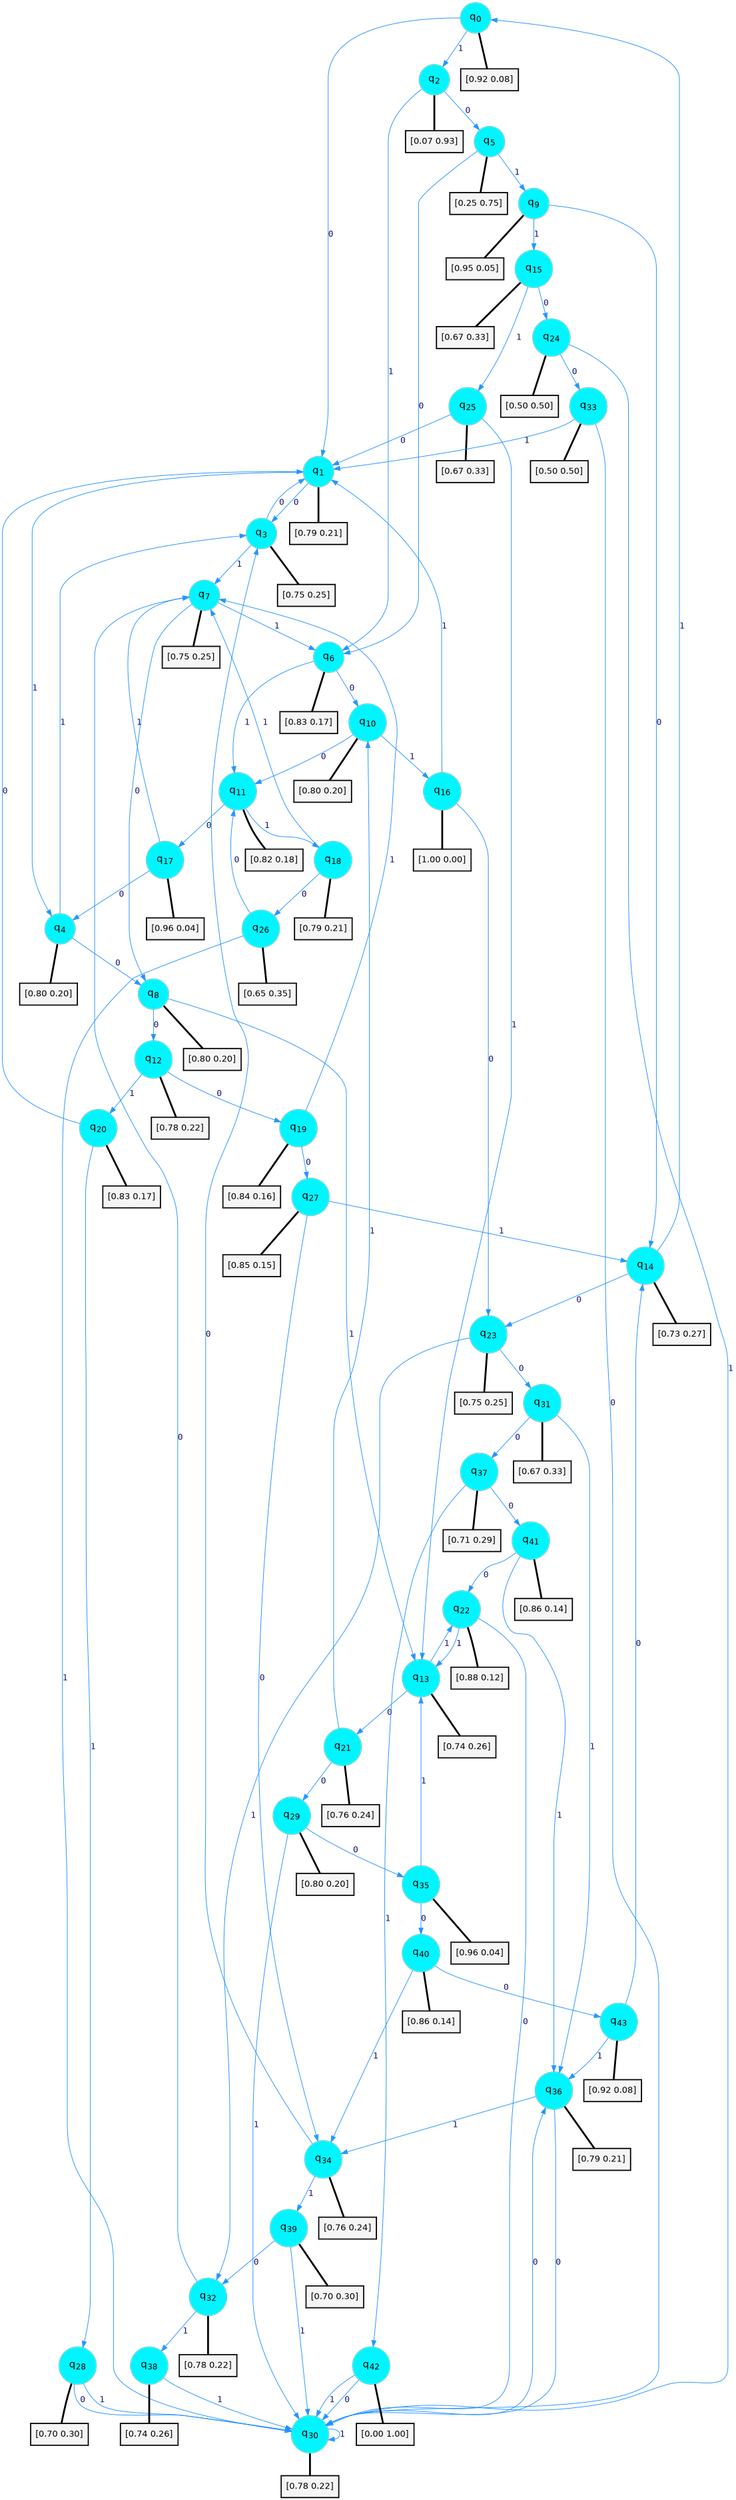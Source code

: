 digraph G {
graph [
bgcolor=transparent, dpi=300, rankdir=TD, size="40,25"];
node [
color=gray, fillcolor=turquoise1, fontcolor=black, fontname=Helvetica, fontsize=16, fontweight=bold, shape=circle, style=filled];
edge [
arrowsize=1, color=dodgerblue1, fontcolor=midnightblue, fontname=courier, fontweight=bold, penwidth=1, style=solid, weight=20];
0[label=<q<SUB>0</SUB>>];
1[label=<q<SUB>1</SUB>>];
2[label=<q<SUB>2</SUB>>];
3[label=<q<SUB>3</SUB>>];
4[label=<q<SUB>4</SUB>>];
5[label=<q<SUB>5</SUB>>];
6[label=<q<SUB>6</SUB>>];
7[label=<q<SUB>7</SUB>>];
8[label=<q<SUB>8</SUB>>];
9[label=<q<SUB>9</SUB>>];
10[label=<q<SUB>10</SUB>>];
11[label=<q<SUB>11</SUB>>];
12[label=<q<SUB>12</SUB>>];
13[label=<q<SUB>13</SUB>>];
14[label=<q<SUB>14</SUB>>];
15[label=<q<SUB>15</SUB>>];
16[label=<q<SUB>16</SUB>>];
17[label=<q<SUB>17</SUB>>];
18[label=<q<SUB>18</SUB>>];
19[label=<q<SUB>19</SUB>>];
20[label=<q<SUB>20</SUB>>];
21[label=<q<SUB>21</SUB>>];
22[label=<q<SUB>22</SUB>>];
23[label=<q<SUB>23</SUB>>];
24[label=<q<SUB>24</SUB>>];
25[label=<q<SUB>25</SUB>>];
26[label=<q<SUB>26</SUB>>];
27[label=<q<SUB>27</SUB>>];
28[label=<q<SUB>28</SUB>>];
29[label=<q<SUB>29</SUB>>];
30[label=<q<SUB>30</SUB>>];
31[label=<q<SUB>31</SUB>>];
32[label=<q<SUB>32</SUB>>];
33[label=<q<SUB>33</SUB>>];
34[label=<q<SUB>34</SUB>>];
35[label=<q<SUB>35</SUB>>];
36[label=<q<SUB>36</SUB>>];
37[label=<q<SUB>37</SUB>>];
38[label=<q<SUB>38</SUB>>];
39[label=<q<SUB>39</SUB>>];
40[label=<q<SUB>40</SUB>>];
41[label=<q<SUB>41</SUB>>];
42[label=<q<SUB>42</SUB>>];
43[label=<q<SUB>43</SUB>>];
44[label="[0.92 0.08]", shape=box,fontcolor=black, fontname=Helvetica, fontsize=14, penwidth=2, fillcolor=whitesmoke,color=black];
45[label="[0.79 0.21]", shape=box,fontcolor=black, fontname=Helvetica, fontsize=14, penwidth=2, fillcolor=whitesmoke,color=black];
46[label="[0.07 0.93]", shape=box,fontcolor=black, fontname=Helvetica, fontsize=14, penwidth=2, fillcolor=whitesmoke,color=black];
47[label="[0.75 0.25]", shape=box,fontcolor=black, fontname=Helvetica, fontsize=14, penwidth=2, fillcolor=whitesmoke,color=black];
48[label="[0.80 0.20]", shape=box,fontcolor=black, fontname=Helvetica, fontsize=14, penwidth=2, fillcolor=whitesmoke,color=black];
49[label="[0.25 0.75]", shape=box,fontcolor=black, fontname=Helvetica, fontsize=14, penwidth=2, fillcolor=whitesmoke,color=black];
50[label="[0.83 0.17]", shape=box,fontcolor=black, fontname=Helvetica, fontsize=14, penwidth=2, fillcolor=whitesmoke,color=black];
51[label="[0.75 0.25]", shape=box,fontcolor=black, fontname=Helvetica, fontsize=14, penwidth=2, fillcolor=whitesmoke,color=black];
52[label="[0.80 0.20]", shape=box,fontcolor=black, fontname=Helvetica, fontsize=14, penwidth=2, fillcolor=whitesmoke,color=black];
53[label="[0.95 0.05]", shape=box,fontcolor=black, fontname=Helvetica, fontsize=14, penwidth=2, fillcolor=whitesmoke,color=black];
54[label="[0.80 0.20]", shape=box,fontcolor=black, fontname=Helvetica, fontsize=14, penwidth=2, fillcolor=whitesmoke,color=black];
55[label="[0.82 0.18]", shape=box,fontcolor=black, fontname=Helvetica, fontsize=14, penwidth=2, fillcolor=whitesmoke,color=black];
56[label="[0.78 0.22]", shape=box,fontcolor=black, fontname=Helvetica, fontsize=14, penwidth=2, fillcolor=whitesmoke,color=black];
57[label="[0.74 0.26]", shape=box,fontcolor=black, fontname=Helvetica, fontsize=14, penwidth=2, fillcolor=whitesmoke,color=black];
58[label="[0.73 0.27]", shape=box,fontcolor=black, fontname=Helvetica, fontsize=14, penwidth=2, fillcolor=whitesmoke,color=black];
59[label="[0.67 0.33]", shape=box,fontcolor=black, fontname=Helvetica, fontsize=14, penwidth=2, fillcolor=whitesmoke,color=black];
60[label="[1.00 0.00]", shape=box,fontcolor=black, fontname=Helvetica, fontsize=14, penwidth=2, fillcolor=whitesmoke,color=black];
61[label="[0.96 0.04]", shape=box,fontcolor=black, fontname=Helvetica, fontsize=14, penwidth=2, fillcolor=whitesmoke,color=black];
62[label="[0.79 0.21]", shape=box,fontcolor=black, fontname=Helvetica, fontsize=14, penwidth=2, fillcolor=whitesmoke,color=black];
63[label="[0.84 0.16]", shape=box,fontcolor=black, fontname=Helvetica, fontsize=14, penwidth=2, fillcolor=whitesmoke,color=black];
64[label="[0.83 0.17]", shape=box,fontcolor=black, fontname=Helvetica, fontsize=14, penwidth=2, fillcolor=whitesmoke,color=black];
65[label="[0.76 0.24]", shape=box,fontcolor=black, fontname=Helvetica, fontsize=14, penwidth=2, fillcolor=whitesmoke,color=black];
66[label="[0.88 0.12]", shape=box,fontcolor=black, fontname=Helvetica, fontsize=14, penwidth=2, fillcolor=whitesmoke,color=black];
67[label="[0.75 0.25]", shape=box,fontcolor=black, fontname=Helvetica, fontsize=14, penwidth=2, fillcolor=whitesmoke,color=black];
68[label="[0.50 0.50]", shape=box,fontcolor=black, fontname=Helvetica, fontsize=14, penwidth=2, fillcolor=whitesmoke,color=black];
69[label="[0.67 0.33]", shape=box,fontcolor=black, fontname=Helvetica, fontsize=14, penwidth=2, fillcolor=whitesmoke,color=black];
70[label="[0.65 0.35]", shape=box,fontcolor=black, fontname=Helvetica, fontsize=14, penwidth=2, fillcolor=whitesmoke,color=black];
71[label="[0.85 0.15]", shape=box,fontcolor=black, fontname=Helvetica, fontsize=14, penwidth=2, fillcolor=whitesmoke,color=black];
72[label="[0.70 0.30]", shape=box,fontcolor=black, fontname=Helvetica, fontsize=14, penwidth=2, fillcolor=whitesmoke,color=black];
73[label="[0.80 0.20]", shape=box,fontcolor=black, fontname=Helvetica, fontsize=14, penwidth=2, fillcolor=whitesmoke,color=black];
74[label="[0.78 0.22]", shape=box,fontcolor=black, fontname=Helvetica, fontsize=14, penwidth=2, fillcolor=whitesmoke,color=black];
75[label="[0.67 0.33]", shape=box,fontcolor=black, fontname=Helvetica, fontsize=14, penwidth=2, fillcolor=whitesmoke,color=black];
76[label="[0.78 0.22]", shape=box,fontcolor=black, fontname=Helvetica, fontsize=14, penwidth=2, fillcolor=whitesmoke,color=black];
77[label="[0.50 0.50]", shape=box,fontcolor=black, fontname=Helvetica, fontsize=14, penwidth=2, fillcolor=whitesmoke,color=black];
78[label="[0.76 0.24]", shape=box,fontcolor=black, fontname=Helvetica, fontsize=14, penwidth=2, fillcolor=whitesmoke,color=black];
79[label="[0.96 0.04]", shape=box,fontcolor=black, fontname=Helvetica, fontsize=14, penwidth=2, fillcolor=whitesmoke,color=black];
80[label="[0.79 0.21]", shape=box,fontcolor=black, fontname=Helvetica, fontsize=14, penwidth=2, fillcolor=whitesmoke,color=black];
81[label="[0.71 0.29]", shape=box,fontcolor=black, fontname=Helvetica, fontsize=14, penwidth=2, fillcolor=whitesmoke,color=black];
82[label="[0.74 0.26]", shape=box,fontcolor=black, fontname=Helvetica, fontsize=14, penwidth=2, fillcolor=whitesmoke,color=black];
83[label="[0.70 0.30]", shape=box,fontcolor=black, fontname=Helvetica, fontsize=14, penwidth=2, fillcolor=whitesmoke,color=black];
84[label="[0.86 0.14]", shape=box,fontcolor=black, fontname=Helvetica, fontsize=14, penwidth=2, fillcolor=whitesmoke,color=black];
85[label="[0.86 0.14]", shape=box,fontcolor=black, fontname=Helvetica, fontsize=14, penwidth=2, fillcolor=whitesmoke,color=black];
86[label="[0.00 1.00]", shape=box,fontcolor=black, fontname=Helvetica, fontsize=14, penwidth=2, fillcolor=whitesmoke,color=black];
87[label="[0.92 0.08]", shape=box,fontcolor=black, fontname=Helvetica, fontsize=14, penwidth=2, fillcolor=whitesmoke,color=black];
0->1 [label=0];
0->2 [label=1];
0->44 [arrowhead=none, penwidth=3,color=black];
1->3 [label=0];
1->4 [label=1];
1->45 [arrowhead=none, penwidth=3,color=black];
2->5 [label=0];
2->6 [label=1];
2->46 [arrowhead=none, penwidth=3,color=black];
3->1 [label=0];
3->7 [label=1];
3->47 [arrowhead=none, penwidth=3,color=black];
4->8 [label=0];
4->3 [label=1];
4->48 [arrowhead=none, penwidth=3,color=black];
5->6 [label=0];
5->9 [label=1];
5->49 [arrowhead=none, penwidth=3,color=black];
6->10 [label=0];
6->11 [label=1];
6->50 [arrowhead=none, penwidth=3,color=black];
7->8 [label=0];
7->6 [label=1];
7->51 [arrowhead=none, penwidth=3,color=black];
8->12 [label=0];
8->13 [label=1];
8->52 [arrowhead=none, penwidth=3,color=black];
9->14 [label=0];
9->15 [label=1];
9->53 [arrowhead=none, penwidth=3,color=black];
10->11 [label=0];
10->16 [label=1];
10->54 [arrowhead=none, penwidth=3,color=black];
11->17 [label=0];
11->18 [label=1];
11->55 [arrowhead=none, penwidth=3,color=black];
12->19 [label=0];
12->20 [label=1];
12->56 [arrowhead=none, penwidth=3,color=black];
13->21 [label=0];
13->22 [label=1];
13->57 [arrowhead=none, penwidth=3,color=black];
14->23 [label=0];
14->0 [label=1];
14->58 [arrowhead=none, penwidth=3,color=black];
15->24 [label=0];
15->25 [label=1];
15->59 [arrowhead=none, penwidth=3,color=black];
16->23 [label=0];
16->1 [label=1];
16->60 [arrowhead=none, penwidth=3,color=black];
17->4 [label=0];
17->7 [label=1];
17->61 [arrowhead=none, penwidth=3,color=black];
18->26 [label=0];
18->7 [label=1];
18->62 [arrowhead=none, penwidth=3,color=black];
19->27 [label=0];
19->7 [label=1];
19->63 [arrowhead=none, penwidth=3,color=black];
20->1 [label=0];
20->28 [label=1];
20->64 [arrowhead=none, penwidth=3,color=black];
21->29 [label=0];
21->10 [label=1];
21->65 [arrowhead=none, penwidth=3,color=black];
22->30 [label=0];
22->13 [label=1];
22->66 [arrowhead=none, penwidth=3,color=black];
23->31 [label=0];
23->32 [label=1];
23->67 [arrowhead=none, penwidth=3,color=black];
24->33 [label=0];
24->30 [label=1];
24->68 [arrowhead=none, penwidth=3,color=black];
25->1 [label=0];
25->13 [label=1];
25->69 [arrowhead=none, penwidth=3,color=black];
26->11 [label=0];
26->30 [label=1];
26->70 [arrowhead=none, penwidth=3,color=black];
27->34 [label=0];
27->14 [label=1];
27->71 [arrowhead=none, penwidth=3,color=black];
28->30 [label=0];
28->30 [label=1];
28->72 [arrowhead=none, penwidth=3,color=black];
29->35 [label=0];
29->30 [label=1];
29->73 [arrowhead=none, penwidth=3,color=black];
30->36 [label=0];
30->30 [label=1];
30->74 [arrowhead=none, penwidth=3,color=black];
31->37 [label=0];
31->36 [label=1];
31->75 [arrowhead=none, penwidth=3,color=black];
32->7 [label=0];
32->38 [label=1];
32->76 [arrowhead=none, penwidth=3,color=black];
33->30 [label=0];
33->1 [label=1];
33->77 [arrowhead=none, penwidth=3,color=black];
34->3 [label=0];
34->39 [label=1];
34->78 [arrowhead=none, penwidth=3,color=black];
35->40 [label=0];
35->13 [label=1];
35->79 [arrowhead=none, penwidth=3,color=black];
36->30 [label=0];
36->34 [label=1];
36->80 [arrowhead=none, penwidth=3,color=black];
37->41 [label=0];
37->42 [label=1];
37->81 [arrowhead=none, penwidth=3,color=black];
38->30 [label=1];
38->82 [arrowhead=none, penwidth=3,color=black];
39->32 [label=0];
39->30 [label=1];
39->83 [arrowhead=none, penwidth=3,color=black];
40->43 [label=0];
40->34 [label=1];
40->84 [arrowhead=none, penwidth=3,color=black];
41->22 [label=0];
41->36 [label=1];
41->85 [arrowhead=none, penwidth=3,color=black];
42->30 [label=0];
42->30 [label=1];
42->86 [arrowhead=none, penwidth=3,color=black];
43->14 [label=0];
43->36 [label=1];
43->87 [arrowhead=none, penwidth=3,color=black];
}

